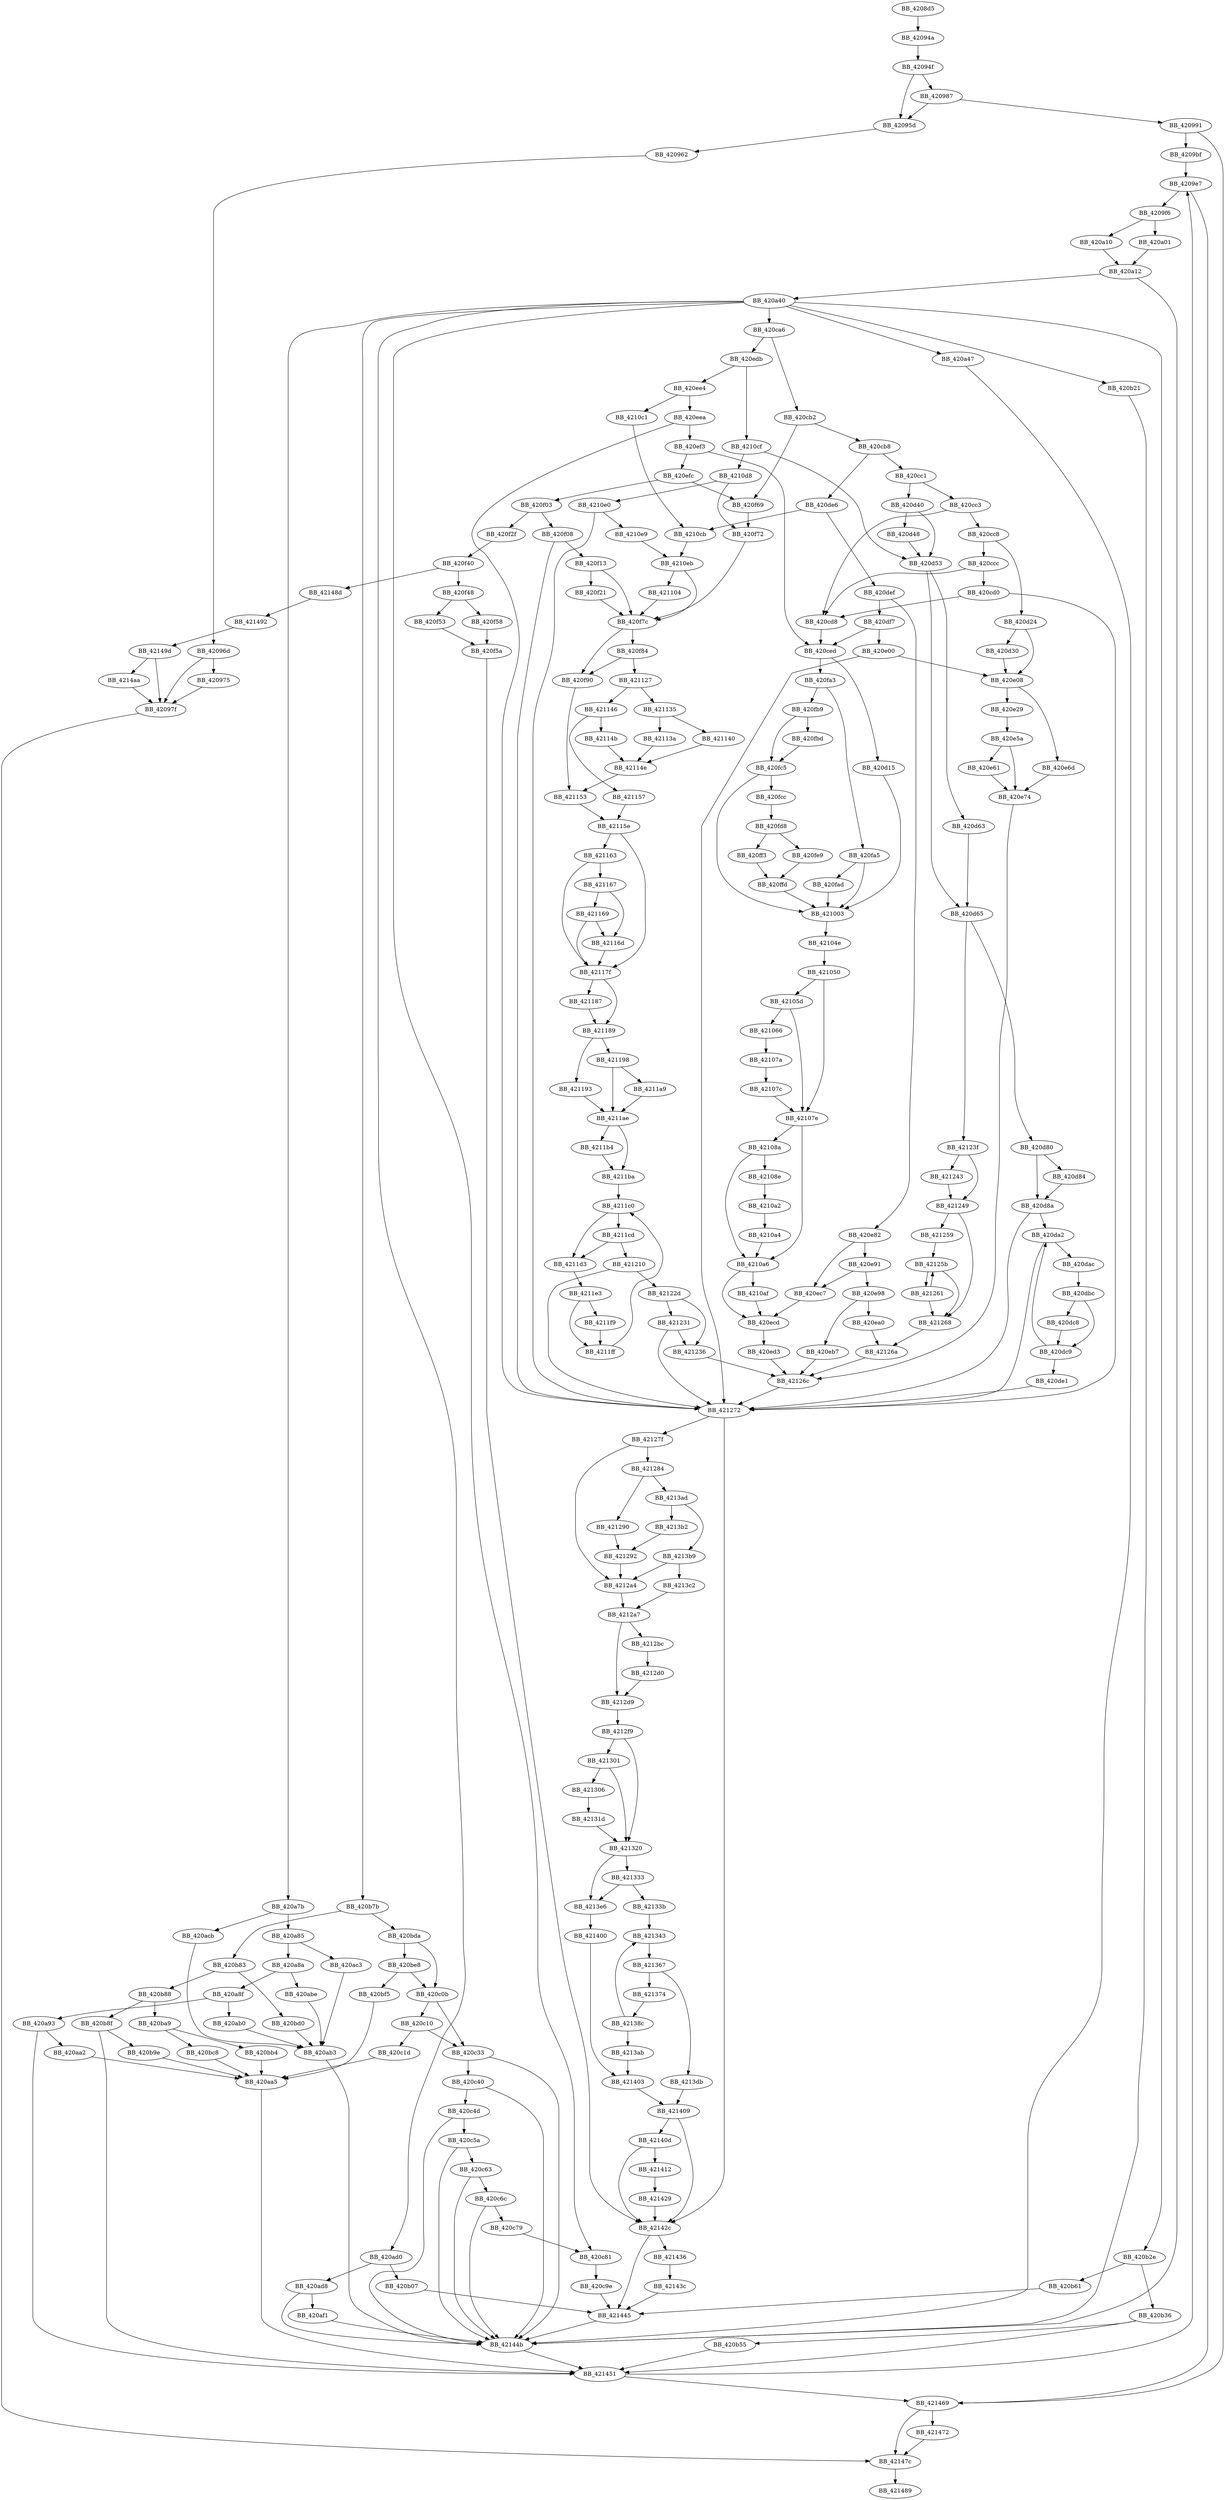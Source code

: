 DiGraph __woutput_l{
BB_4208d5->BB_42094a
BB_42094a->BB_42094f
BB_42094f->BB_42095d
BB_42094f->BB_420987
BB_42095d->BB_420962
BB_420962->BB_42096d
BB_42096d->BB_420975
BB_42096d->BB_42097f
BB_420975->BB_42097f
BB_42097f->BB_42147c
BB_420987->BB_42095d
BB_420987->BB_420991
BB_420991->BB_4209bf
BB_420991->BB_421469
BB_4209bf->BB_4209e7
BB_4209e7->BB_4209f6
BB_4209e7->BB_421469
BB_4209f6->BB_420a01
BB_4209f6->BB_420a10
BB_420a01->BB_420a12
BB_420a10->BB_420a12
BB_420a12->BB_420a40
BB_420a12->BB_42144b
BB_420a40->BB_420a47
BB_420a40->BB_420a7b
BB_420a40->BB_420ad0
BB_420a40->BB_420b21
BB_420a40->BB_420b2e
BB_420a40->BB_420b7b
BB_420a40->BB_420c81
BB_420a40->BB_420ca6
BB_420a47->BB_42144b
BB_420a7b->BB_420a85
BB_420a7b->BB_420acb
BB_420a85->BB_420a8a
BB_420a85->BB_420ac3
BB_420a8a->BB_420a8f
BB_420a8a->BB_420abe
BB_420a8f->BB_420a93
BB_420a8f->BB_420ab0
BB_420a93->BB_420aa2
BB_420a93->BB_421451
BB_420aa2->BB_420aa5
BB_420aa5->BB_421451
BB_420ab0->BB_420ab3
BB_420ab3->BB_42144b
BB_420abe->BB_420ab3
BB_420ac3->BB_420ab3
BB_420acb->BB_420ab3
BB_420ad0->BB_420ad8
BB_420ad0->BB_420b07
BB_420ad8->BB_420af1
BB_420ad8->BB_42144b
BB_420af1->BB_42144b
BB_420b07->BB_421445
BB_420b21->BB_42144b
BB_420b2e->BB_420b36
BB_420b2e->BB_420b61
BB_420b36->BB_420b55
BB_420b36->BB_421451
BB_420b55->BB_421451
BB_420b61->BB_421445
BB_420b7b->BB_420b83
BB_420b7b->BB_420bda
BB_420b83->BB_420b88
BB_420b83->BB_420bd0
BB_420b88->BB_420b8f
BB_420b88->BB_420ba9
BB_420b8f->BB_420b9e
BB_420b8f->BB_421451
BB_420b9e->BB_420aa5
BB_420ba9->BB_420bb4
BB_420ba9->BB_420bc8
BB_420bb4->BB_420aa5
BB_420bc8->BB_420aa5
BB_420bd0->BB_420ab3
BB_420bda->BB_420be8
BB_420bda->BB_420c0b
BB_420be8->BB_420bf5
BB_420be8->BB_420c0b
BB_420bf5->BB_420aa5
BB_420c0b->BB_420c10
BB_420c0b->BB_420c33
BB_420c10->BB_420c1d
BB_420c10->BB_420c33
BB_420c1d->BB_420aa5
BB_420c33->BB_420c40
BB_420c33->BB_42144b
BB_420c40->BB_420c4d
BB_420c40->BB_42144b
BB_420c4d->BB_420c5a
BB_420c4d->BB_42144b
BB_420c5a->BB_420c63
BB_420c5a->BB_42144b
BB_420c63->BB_420c6c
BB_420c63->BB_42144b
BB_420c6c->BB_420c79
BB_420c6c->BB_42144b
BB_420c79->BB_420c81
BB_420c81->BB_420c9e
BB_420c9e->BB_421445
BB_420ca6->BB_420cb2
BB_420ca6->BB_420edb
BB_420cb2->BB_420cb8
BB_420cb2->BB_420f69
BB_420cb8->BB_420cc1
BB_420cb8->BB_420de6
BB_420cc1->BB_420cc3
BB_420cc1->BB_420d40
BB_420cc3->BB_420cc8
BB_420cc3->BB_420cd8
BB_420cc8->BB_420ccc
BB_420cc8->BB_420d24
BB_420ccc->BB_420cd0
BB_420ccc->BB_420cd8
BB_420cd0->BB_420cd8
BB_420cd0->BB_421272
BB_420cd8->BB_420ced
BB_420ced->BB_420d15
BB_420ced->BB_420fa3
BB_420d15->BB_421003
BB_420d24->BB_420d30
BB_420d24->BB_420e08
BB_420d30->BB_420e08
BB_420d40->BB_420d48
BB_420d40->BB_420d53
BB_420d48->BB_420d53
BB_420d53->BB_420d63
BB_420d53->BB_420d65
BB_420d63->BB_420d65
BB_420d65->BB_420d80
BB_420d65->BB_42123f
BB_420d80->BB_420d84
BB_420d80->BB_420d8a
BB_420d84->BB_420d8a
BB_420d8a->BB_420da2
BB_420d8a->BB_421272
BB_420da2->BB_420dac
BB_420da2->BB_421272
BB_420dac->BB_420dbc
BB_420dbc->BB_420dc8
BB_420dbc->BB_420dc9
BB_420dc8->BB_420dc9
BB_420dc9->BB_420da2
BB_420dc9->BB_420de1
BB_420de1->BB_421272
BB_420de6->BB_420def
BB_420de6->BB_4210cb
BB_420def->BB_420df7
BB_420def->BB_420e82
BB_420df7->BB_420ced
BB_420df7->BB_420e00
BB_420e00->BB_420e08
BB_420e00->BB_421272
BB_420e08->BB_420e29
BB_420e08->BB_420e6d
BB_420e29->BB_420e5a
BB_420e5a->BB_420e61
BB_420e5a->BB_420e74
BB_420e61->BB_420e74
BB_420e6d->BB_420e74
BB_420e74->BB_42126c
BB_420e82->BB_420e91
BB_420e82->BB_420ec7
BB_420e91->BB_420e98
BB_420e91->BB_420ec7
BB_420e98->BB_420ea0
BB_420e98->BB_420eb7
BB_420ea0->BB_42126a
BB_420eb7->BB_42126c
BB_420ec7->BB_420ecd
BB_420ecd->BB_420ed3
BB_420ed3->BB_42126c
BB_420edb->BB_420ee4
BB_420edb->BB_4210cf
BB_420ee4->BB_420eea
BB_420ee4->BB_4210c1
BB_420eea->BB_420ef3
BB_420eea->BB_421272
BB_420ef3->BB_420ced
BB_420ef3->BB_420efc
BB_420efc->BB_420f03
BB_420efc->BB_420f69
BB_420f03->BB_420f08
BB_420f03->BB_420f2f
BB_420f08->BB_420f13
BB_420f08->BB_421272
BB_420f13->BB_420f21
BB_420f13->BB_420f7c
BB_420f21->BB_420f7c
BB_420f2f->BB_420f40
BB_420f40->BB_420f48
BB_420f40->BB_42148d
BB_420f48->BB_420f53
BB_420f48->BB_420f58
BB_420f53->BB_420f5a
BB_420f58->BB_420f5a
BB_420f5a->BB_42142c
BB_420f69->BB_420f72
BB_420f72->BB_420f7c
BB_420f7c->BB_420f84
BB_420f7c->BB_420f90
BB_420f84->BB_420f90
BB_420f84->BB_421127
BB_420f90->BB_421153
BB_420fa3->BB_420fa5
BB_420fa3->BB_420fb9
BB_420fa5->BB_420fad
BB_420fa5->BB_421003
BB_420fad->BB_421003
BB_420fb9->BB_420fbd
BB_420fb9->BB_420fc5
BB_420fbd->BB_420fc5
BB_420fc5->BB_420fcc
BB_420fc5->BB_421003
BB_420fcc->BB_420fd8
BB_420fd8->BB_420fe9
BB_420fd8->BB_420ff3
BB_420fe9->BB_420ffd
BB_420ff3->BB_420ffd
BB_420ffd->BB_421003
BB_421003->BB_42104e
BB_42104e->BB_421050
BB_421050->BB_42105d
BB_421050->BB_42107e
BB_42105d->BB_421066
BB_42105d->BB_42107e
BB_421066->BB_42107a
BB_42107a->BB_42107c
BB_42107c->BB_42107e
BB_42107e->BB_42108a
BB_42107e->BB_4210a6
BB_42108a->BB_42108e
BB_42108a->BB_4210a6
BB_42108e->BB_4210a2
BB_4210a2->BB_4210a4
BB_4210a4->BB_4210a6
BB_4210a6->BB_420ecd
BB_4210a6->BB_4210af
BB_4210af->BB_420ecd
BB_4210c1->BB_4210cb
BB_4210cb->BB_4210eb
BB_4210cf->BB_420d53
BB_4210cf->BB_4210d8
BB_4210d8->BB_420f72
BB_4210d8->BB_4210e0
BB_4210e0->BB_4210e9
BB_4210e0->BB_421272
BB_4210e9->BB_4210eb
BB_4210eb->BB_420f7c
BB_4210eb->BB_421104
BB_421104->BB_420f7c
BB_421127->BB_421135
BB_421127->BB_421146
BB_421135->BB_42113a
BB_421135->BB_421140
BB_42113a->BB_42114e
BB_421140->BB_42114e
BB_421146->BB_42114b
BB_421146->BB_421157
BB_42114b->BB_42114e
BB_42114e->BB_421153
BB_421153->BB_42115e
BB_421157->BB_42115e
BB_42115e->BB_421163
BB_42115e->BB_42117f
BB_421163->BB_421167
BB_421163->BB_42117f
BB_421167->BB_421169
BB_421167->BB_42116d
BB_421169->BB_42116d
BB_421169->BB_42117f
BB_42116d->BB_42117f
BB_42117f->BB_421187
BB_42117f->BB_421189
BB_421187->BB_421189
BB_421189->BB_421193
BB_421189->BB_421198
BB_421193->BB_4211ae
BB_421198->BB_4211a9
BB_421198->BB_4211ae
BB_4211a9->BB_4211ae
BB_4211ae->BB_4211b4
BB_4211ae->BB_4211ba
BB_4211b4->BB_4211ba
BB_4211ba->BB_4211c0
BB_4211c0->BB_4211cd
BB_4211c0->BB_4211d3
BB_4211cd->BB_4211d3
BB_4211cd->BB_421210
BB_4211d3->BB_4211e3
BB_4211e3->BB_4211f9
BB_4211e3->BB_4211ff
BB_4211f9->BB_4211ff
BB_4211ff->BB_4211c0
BB_421210->BB_42122d
BB_421210->BB_421272
BB_42122d->BB_421231
BB_42122d->BB_421236
BB_421231->BB_421236
BB_421231->BB_421272
BB_421236->BB_42126c
BB_42123f->BB_421243
BB_42123f->BB_421249
BB_421243->BB_421249
BB_421249->BB_421259
BB_421249->BB_421268
BB_421259->BB_42125b
BB_42125b->BB_421261
BB_42125b->BB_421268
BB_421261->BB_42125b
BB_421261->BB_421268
BB_421268->BB_42126a
BB_42126a->BB_42126c
BB_42126c->BB_421272
BB_421272->BB_42127f
BB_421272->BB_42142c
BB_42127f->BB_421284
BB_42127f->BB_4212a4
BB_421284->BB_421290
BB_421284->BB_4213ad
BB_421290->BB_421292
BB_421292->BB_4212a4
BB_4212a4->BB_4212a7
BB_4212a7->BB_4212bc
BB_4212a7->BB_4212d9
BB_4212bc->BB_4212d0
BB_4212d0->BB_4212d9
BB_4212d9->BB_4212f9
BB_4212f9->BB_421301
BB_4212f9->BB_421320
BB_421301->BB_421306
BB_421301->BB_421320
BB_421306->BB_42131d
BB_42131d->BB_421320
BB_421320->BB_421333
BB_421320->BB_4213e6
BB_421333->BB_42133b
BB_421333->BB_4213e6
BB_42133b->BB_421343
BB_421343->BB_421367
BB_421367->BB_421374
BB_421367->BB_4213db
BB_421374->BB_42138c
BB_42138c->BB_421343
BB_42138c->BB_4213ab
BB_4213ab->BB_421403
BB_4213ad->BB_4213b2
BB_4213ad->BB_4213b9
BB_4213b2->BB_421292
BB_4213b9->BB_4212a4
BB_4213b9->BB_4213c2
BB_4213c2->BB_4212a7
BB_4213db->BB_421409
BB_4213e6->BB_421400
BB_421400->BB_421403
BB_421403->BB_421409
BB_421409->BB_42140d
BB_421409->BB_42142c
BB_42140d->BB_421412
BB_42140d->BB_42142c
BB_421412->BB_421429
BB_421429->BB_42142c
BB_42142c->BB_421436
BB_42142c->BB_421445
BB_421436->BB_42143c
BB_42143c->BB_421445
BB_421445->BB_42144b
BB_42144b->BB_421451
BB_421451->BB_4209e7
BB_421451->BB_421469
BB_421469->BB_421472
BB_421469->BB_42147c
BB_421472->BB_42147c
BB_42147c->BB_421489
BB_42148d->BB_421492
BB_421492->BB_42149d
BB_42149d->BB_42097f
BB_42149d->BB_4214aa
BB_4214aa->BB_42097f
}
